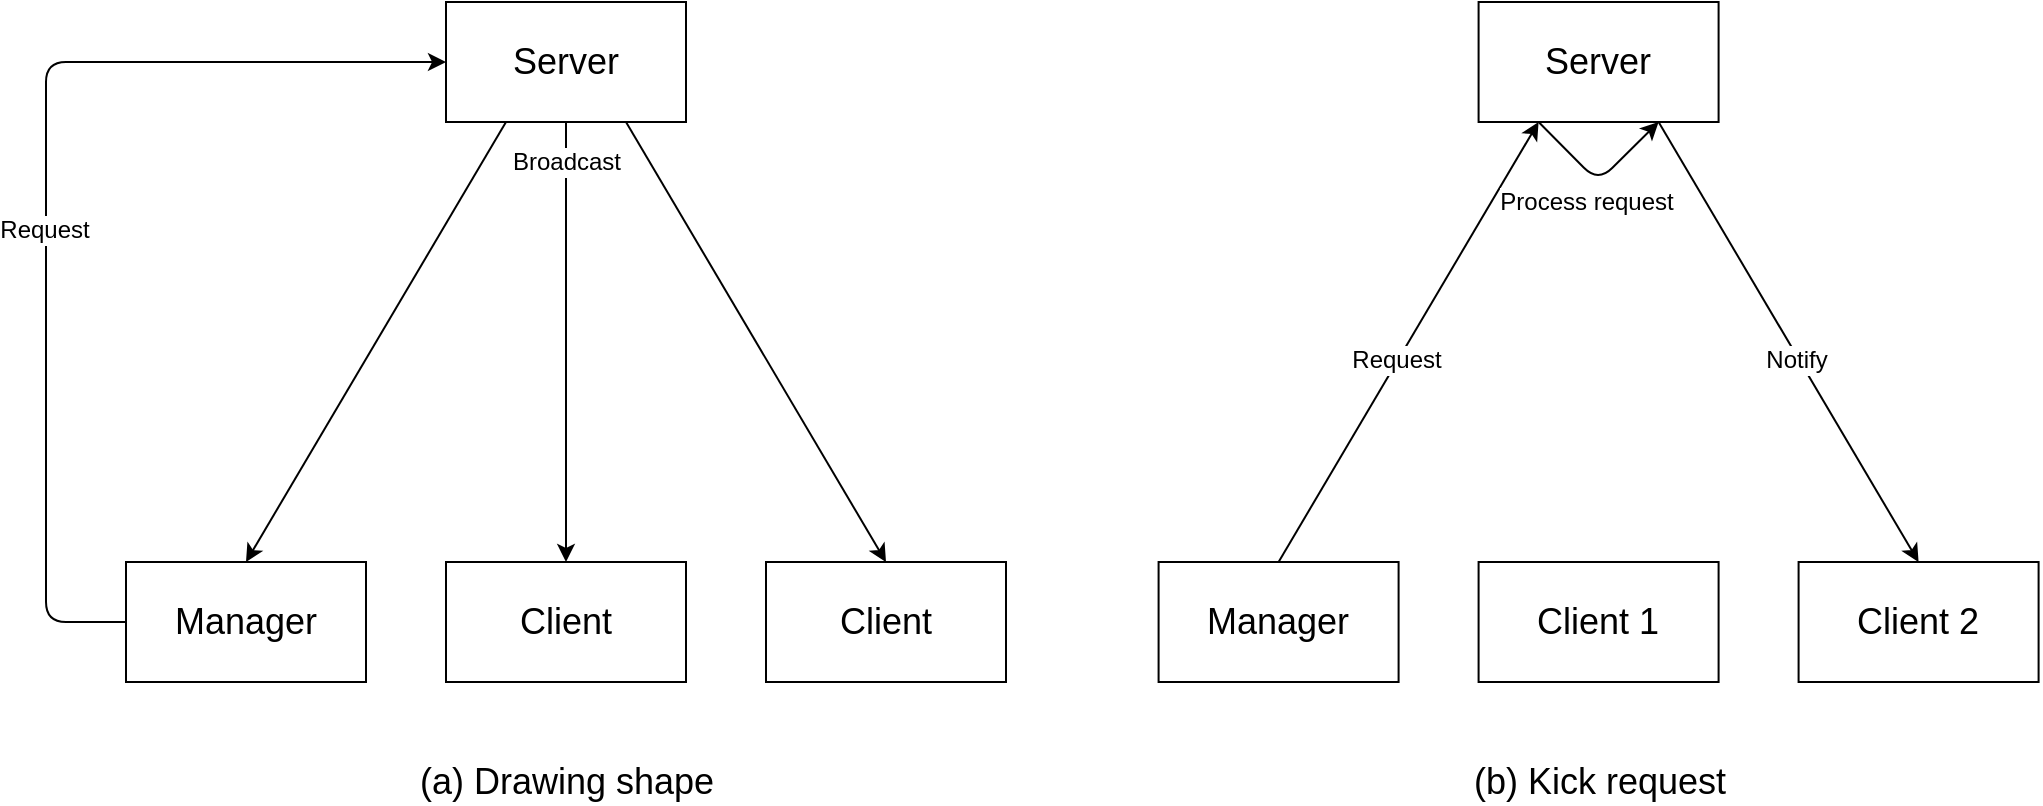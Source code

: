 <mxfile version="11.3.0" type="device" pages="1"><diagram id="o31dL60qFWCyZcoc-E3k" name="第 1 页"><mxGraphModel dx="1531" dy="1360" grid="1" gridSize="10" guides="1" tooltips="1" connect="1" arrows="1" fold="1" page="1" pageScale="1" pageWidth="827" pageHeight="1169" math="0" shadow="0"><root><mxCell id="0"/><mxCell id="1" parent="0"/><mxCell id="LbPrsScy5WveojyuGaC_-9" value="" style="endArrow=classic;html=1;exitX=0.75;exitY=1;exitDx=0;exitDy=0;entryX=0.5;entryY=0;entryDx=0;entryDy=0;" parent="1" source="LbPrsScy5WveojyuGaC_-1" target="LbPrsScy5WveojyuGaC_-4" edge="1"><mxGeometry width="50" height="50" relative="1" as="geometry"><mxPoint x="320" y="470.0" as="sourcePoint"/><mxPoint x="320" y="690" as="targetPoint"/></mxGeometry></mxCell><mxCell id="LbPrsScy5WveojyuGaC_-1" value="&lt;font style=&quot;font-size: 18px&quot;&gt;Server&lt;/font&gt;" style="rounded=0;whiteSpace=wrap;html=1;" parent="1" vertex="1"><mxGeometry x="250" y="400" width="120" height="60" as="geometry"/></mxCell><mxCell id="LbPrsScy5WveojyuGaC_-2" value="&lt;font style=&quot;font-size: 18px&quot;&gt;Client&lt;/font&gt;" style="rounded=0;whiteSpace=wrap;html=1;" parent="1" vertex="1"><mxGeometry x="250" y="680" width="120" height="60" as="geometry"/></mxCell><mxCell id="LbPrsScy5WveojyuGaC_-3" value="&lt;font style=&quot;font-size: 18px&quot;&gt;Manager&lt;/font&gt;" style="rounded=0;whiteSpace=wrap;html=1;" parent="1" vertex="1"><mxGeometry x="90" y="680" width="120" height="60" as="geometry"/></mxCell><mxCell id="LbPrsScy5WveojyuGaC_-4" value="&lt;font style=&quot;font-size: 18px&quot;&gt;Client&lt;/font&gt;" style="rounded=0;whiteSpace=wrap;html=1;" parent="1" vertex="1"><mxGeometry x="410" y="680" width="120" height="60" as="geometry"/></mxCell><mxCell id="LbPrsScy5WveojyuGaC_-5" value="" style="endArrow=classic;html=1;exitX=0;exitY=0.5;exitDx=0;exitDy=0;entryX=0;entryY=0.5;entryDx=0;entryDy=0;" parent="1" source="LbPrsScy5WveojyuGaC_-3" edge="1" target="LbPrsScy5WveojyuGaC_-1"><mxGeometry width="50" height="50" relative="1" as="geometry"><mxPoint x="130" y="650" as="sourcePoint"/><mxPoint x="280" y="460" as="targetPoint"/><Array as="points"><mxPoint x="50" y="710"/><mxPoint x="50" y="430"/></Array></mxGeometry></mxCell><mxCell id="LbPrsScy5WveojyuGaC_-6" value="Request" style="text;html=1;resizable=0;points=[];align=center;verticalAlign=middle;labelBackgroundColor=#ffffff;" parent="LbPrsScy5WveojyuGaC_-5" vertex="1" connectable="0"><mxGeometry x="-0.09" y="1" relative="1" as="geometry"><mxPoint as="offset"/></mxGeometry></mxCell><mxCell id="LbPrsScy5WveojyuGaC_-7" value="" style="endArrow=classic;html=1;exitX=0.5;exitY=1;exitDx=0;exitDy=0;entryX=0.5;entryY=0;entryDx=0;entryDy=0;" parent="1" source="LbPrsScy5WveojyuGaC_-1" target="LbPrsScy5WveojyuGaC_-2" edge="1"><mxGeometry width="50" height="50" relative="1" as="geometry"><mxPoint x="320" y="470" as="sourcePoint"/><mxPoint x="490" y="490.0" as="targetPoint"/></mxGeometry></mxCell><mxCell id="LbPrsScy5WveojyuGaC_-12" value="&lt;font style=&quot;font-size: 18px&quot;&gt;Server&lt;/font&gt;" style="rounded=0;whiteSpace=wrap;html=1;" parent="1" vertex="1"><mxGeometry x="766.293" y="400" width="120" height="60" as="geometry"/></mxCell><mxCell id="LbPrsScy5WveojyuGaC_-13" value="&lt;font style=&quot;font-size: 18px&quot;&gt;Client 1&lt;/font&gt;" style="rounded=0;whiteSpace=wrap;html=1;" parent="1" vertex="1"><mxGeometry x="766.293" y="680" width="120" height="60" as="geometry"/></mxCell><mxCell id="LbPrsScy5WveojyuGaC_-14" value="&lt;font style=&quot;font-size: 18px&quot;&gt;Manager&lt;/font&gt;" style="rounded=0;whiteSpace=wrap;html=1;" parent="1" vertex="1"><mxGeometry x="606.293" y="680" width="120" height="60" as="geometry"/></mxCell><mxCell id="LbPrsScy5WveojyuGaC_-15" value="&lt;font style=&quot;font-size: 18px&quot;&gt;Client 2&lt;/font&gt;" style="rounded=0;whiteSpace=wrap;html=1;" parent="1" vertex="1"><mxGeometry x="926.293" y="680" width="120" height="60" as="geometry"/></mxCell><mxCell id="LbPrsScy5WveojyuGaC_-16" value="" style="endArrow=classic;html=1;exitX=0.5;exitY=0;exitDx=0;exitDy=0;" parent="1" source="LbPrsScy5WveojyuGaC_-14" edge="1"><mxGeometry width="50" height="50" relative="1" as="geometry"><mxPoint x="646.293" y="650" as="sourcePoint"/><mxPoint x="796.293" y="460.0" as="targetPoint"/></mxGeometry></mxCell><mxCell id="LbPrsScy5WveojyuGaC_-17" value="Request" style="text;html=1;resizable=0;points=[];align=center;verticalAlign=middle;labelBackgroundColor=#ffffff;" parent="LbPrsScy5WveojyuGaC_-16" vertex="1" connectable="0"><mxGeometry x="-0.09" y="1" relative="1" as="geometry"><mxPoint as="offset"/></mxGeometry></mxCell><mxCell id="LbPrsScy5WveojyuGaC_-18" value="" style="endArrow=classic;html=1;exitX=0.75;exitY=1;exitDx=0;exitDy=0;entryX=0.5;entryY=0;entryDx=0;entryDy=0;" parent="1" source="LbPrsScy5WveojyuGaC_-12" target="LbPrsScy5WveojyuGaC_-15" edge="1"><mxGeometry width="50" height="50" relative="1" as="geometry"><mxPoint x="836.293" y="470" as="sourcePoint"/><mxPoint x="1006.293" y="490.0" as="targetPoint"/></mxGeometry></mxCell><mxCell id="LbPrsScy5WveojyuGaC_-23" value="&lt;font style=&quot;font-size: 12px;&quot;&gt;Notify&lt;/font&gt;" style="text;html=1;resizable=0;points=[];align=center;verticalAlign=middle;labelBackgroundColor=#ffffff;fontSize=12;" parent="LbPrsScy5WveojyuGaC_-18" vertex="1" connectable="0"><mxGeometry x="0.072" y="-1" relative="1" as="geometry"><mxPoint as="offset"/></mxGeometry></mxCell><mxCell id="LbPrsScy5WveojyuGaC_-20" value="(a) Drawing shape" style="text;html=1;strokeColor=none;fillColor=none;align=center;verticalAlign=middle;whiteSpace=wrap;rounded=0;fontSize=18;" parent="1" vertex="1"><mxGeometry x="232.5" y="780" width="155" height="20" as="geometry"/></mxCell><mxCell id="LbPrsScy5WveojyuGaC_-21" value="(b) Kick request" style="text;html=1;strokeColor=none;fillColor=none;align=center;verticalAlign=middle;whiteSpace=wrap;rounded=0;fontSize=18;" parent="1" vertex="1"><mxGeometry x="750.5" y="780" width="152" height="20" as="geometry"/></mxCell><mxCell id="LbPrsScy5WveojyuGaC_-22" value="" style="endArrow=classic;html=1;fontSize=18;exitX=0.25;exitY=1;exitDx=0;exitDy=0;entryX=0.75;entryY=1;entryDx=0;entryDy=0;" parent="1" source="LbPrsScy5WveojyuGaC_-12" target="LbPrsScy5WveojyuGaC_-12" edge="1"><mxGeometry width="50" height="50" relative="1" as="geometry"><mxPoint x="790" y="550" as="sourcePoint"/><mxPoint x="840" y="500" as="targetPoint"/><Array as="points"><mxPoint x="826" y="490"/></Array></mxGeometry></mxCell><mxCell id="LbPrsScy5WveojyuGaC_-24" value="Process request" style="text;html=1;resizable=0;points=[];align=center;verticalAlign=middle;labelBackgroundColor=#ffffff;fontSize=12;" parent="LbPrsScy5WveojyuGaC_-22" vertex="1" connectable="0"><mxGeometry x="-0.009" y="5" relative="1" as="geometry"><mxPoint x="-3" y="13.5" as="offset"/></mxGeometry></mxCell><mxCell id="-301Drpwai1Ssr3q4jWV-1" value="" style="endArrow=classic;html=1;exitX=0.25;exitY=1;exitDx=0;exitDy=0;entryX=0.5;entryY=0;entryDx=0;entryDy=0;" edge="1" parent="1" source="LbPrsScy5WveojyuGaC_-1" target="LbPrsScy5WveojyuGaC_-3"><mxGeometry width="50" height="50" relative="1" as="geometry"><mxPoint x="320" y="470" as="sourcePoint"/><mxPoint x="320" y="690" as="targetPoint"/></mxGeometry></mxCell><mxCell id="-301Drpwai1Ssr3q4jWV-2" value="Broadcast" style="text;html=1;resizable=0;points=[];align=center;verticalAlign=middle;labelBackgroundColor=#ffffff;" vertex="1" connectable="0" parent="-301Drpwai1Ssr3q4jWV-1"><mxGeometry x="-0.664" y="-1" relative="1" as="geometry"><mxPoint x="52.5" y="-16.5" as="offset"/></mxGeometry></mxCell></root></mxGraphModel></diagram></mxfile>